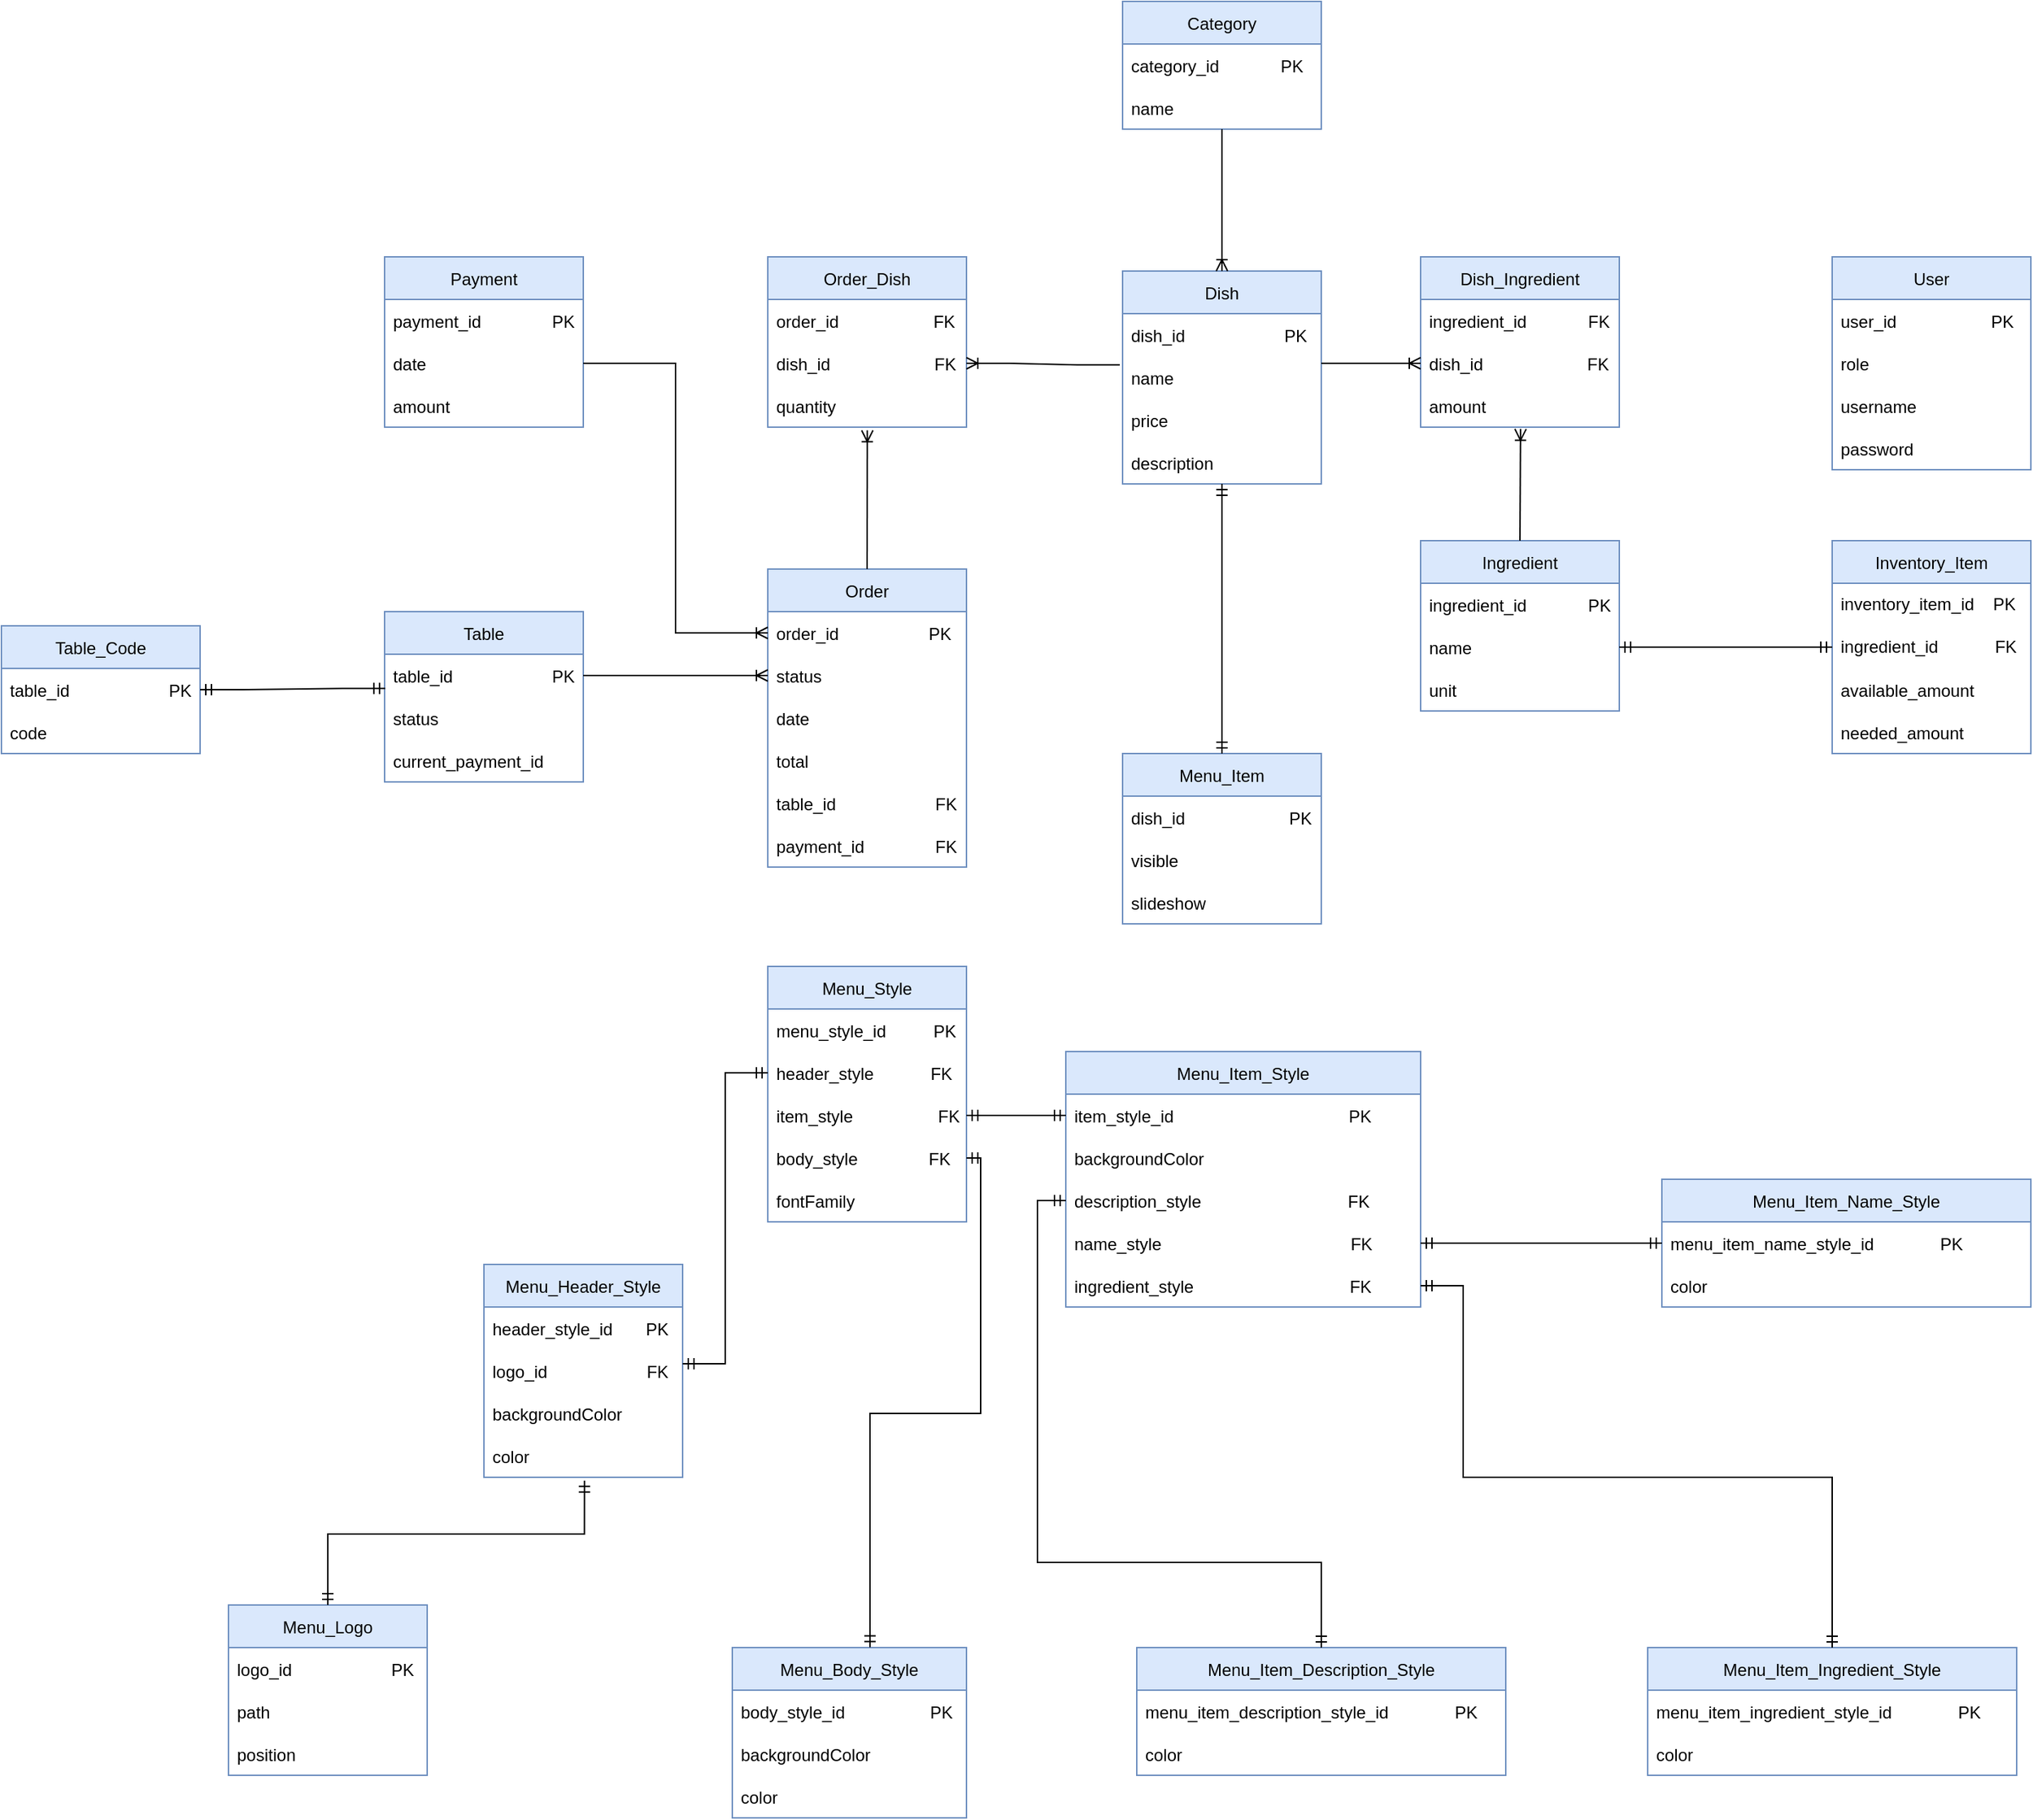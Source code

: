 <mxfile version="20.3.0" type="device"><diagram id="fFAcoKWZhfYRBB6zwo7u" name="Page-1"><mxGraphModel dx="1886" dy="1736" grid="1" gridSize="10" guides="1" tooltips="1" connect="1" arrows="1" fold="1" page="1" pageScale="1" pageWidth="850" pageHeight="1100" math="0" shadow="0"><root><mxCell id="0"/><mxCell id="1" parent="0"/><mxCell id="ayDr8Fo_2x_GsYP8VRLR-5" value="Order" style="swimlane;fontStyle=0;childLayout=stackLayout;horizontal=1;startSize=30;horizontalStack=0;resizeParent=1;resizeParentMax=0;resizeLast=0;collapsible=1;marginBottom=0;fillColor=#dae8fc;strokeColor=#6c8ebf;" parent="1" vertex="1"><mxGeometry x="210" y="390" width="140" height="210" as="geometry"/></mxCell><mxCell id="ayDr8Fo_2x_GsYP8VRLR-6" value="order_id                   PK" style="text;strokeColor=none;fillColor=none;align=left;verticalAlign=middle;spacingLeft=4;spacingRight=4;overflow=hidden;points=[[0,0.5],[1,0.5]];portConstraint=eastwest;rotatable=0;" parent="ayDr8Fo_2x_GsYP8VRLR-5" vertex="1"><mxGeometry y="30" width="140" height="30" as="geometry"/></mxCell><mxCell id="0deVmSGNvTFs6S3HDfEv-34" value="status" style="text;strokeColor=none;fillColor=none;align=left;verticalAlign=middle;spacingLeft=4;spacingRight=4;overflow=hidden;points=[[0,0.5],[1,0.5]];portConstraint=eastwest;rotatable=0;" parent="ayDr8Fo_2x_GsYP8VRLR-5" vertex="1"><mxGeometry y="60" width="140" height="30" as="geometry"/></mxCell><mxCell id="0deVmSGNvTFs6S3HDfEv-28" value="date                         " style="text;strokeColor=none;fillColor=none;align=left;verticalAlign=middle;spacingLeft=4;spacingRight=4;overflow=hidden;points=[[0,0.5],[1,0.5]];portConstraint=eastwest;rotatable=0;" parent="ayDr8Fo_2x_GsYP8VRLR-5" vertex="1"><mxGeometry y="90" width="140" height="30" as="geometry"/></mxCell><mxCell id="VwAFiygxSyaatfzVE2kr-1" value="total" style="text;strokeColor=none;fillColor=none;align=left;verticalAlign=middle;spacingLeft=4;spacingRight=4;overflow=hidden;points=[[0,0.5],[1,0.5]];portConstraint=eastwest;rotatable=0;" parent="ayDr8Fo_2x_GsYP8VRLR-5" vertex="1"><mxGeometry y="120" width="140" height="30" as="geometry"/></mxCell><mxCell id="Aoo2NyRGIt6vij25P-MJ-8" value="table_id                     FK" style="text;strokeColor=none;fillColor=none;align=left;verticalAlign=middle;spacingLeft=4;spacingRight=4;overflow=hidden;points=[[0,0.5],[1,0.5]];portConstraint=eastwest;rotatable=0;" parent="ayDr8Fo_2x_GsYP8VRLR-5" vertex="1"><mxGeometry y="150" width="140" height="30" as="geometry"/></mxCell><mxCell id="sH5Q3UIiPwTg7NQgrBWc-10" value="payment_id               FK" style="text;strokeColor=none;fillColor=none;align=left;verticalAlign=middle;spacingLeft=4;spacingRight=4;overflow=hidden;points=[[0,0.5],[1,0.5]];portConstraint=eastwest;rotatable=0;" parent="ayDr8Fo_2x_GsYP8VRLR-5" vertex="1"><mxGeometry y="180" width="140" height="30" as="geometry"/></mxCell><mxCell id="ayDr8Fo_2x_GsYP8VRLR-9" value="Dish" style="swimlane;fontStyle=0;childLayout=stackLayout;horizontal=1;startSize=30;horizontalStack=0;resizeParent=1;resizeParentMax=0;resizeLast=0;collapsible=1;marginBottom=0;fillColor=#dae8fc;strokeColor=#6c8ebf;" parent="1" vertex="1"><mxGeometry x="460" y="180" width="140" height="150" as="geometry"/></mxCell><mxCell id="ayDr8Fo_2x_GsYP8VRLR-10" value="dish_id                     PK" style="text;strokeColor=none;fillColor=none;align=left;verticalAlign=middle;spacingLeft=4;spacingRight=4;overflow=hidden;points=[[0,0.5],[1,0.5]];portConstraint=eastwest;rotatable=0;" parent="ayDr8Fo_2x_GsYP8VRLR-9" vertex="1"><mxGeometry y="30" width="140" height="30" as="geometry"/></mxCell><mxCell id="lu-ChU6XdPH12ejNDwI0-42" value="name" style="text;strokeColor=none;fillColor=none;align=left;verticalAlign=middle;spacingLeft=4;spacingRight=4;overflow=hidden;points=[[0,0.5],[1,0.5]];portConstraint=eastwest;rotatable=0;" parent="ayDr8Fo_2x_GsYP8VRLR-9" vertex="1"><mxGeometry y="60" width="140" height="30" as="geometry"/></mxCell><mxCell id="ayDr8Fo_2x_GsYP8VRLR-11" value="price" style="text;strokeColor=none;fillColor=none;align=left;verticalAlign=middle;spacingLeft=4;spacingRight=4;overflow=hidden;points=[[0,0.5],[1,0.5]];portConstraint=eastwest;rotatable=0;" parent="ayDr8Fo_2x_GsYP8VRLR-9" vertex="1"><mxGeometry y="90" width="140" height="30" as="geometry"/></mxCell><mxCell id="lu-ChU6XdPH12ejNDwI0-24" value="description" style="text;strokeColor=none;fillColor=none;align=left;verticalAlign=middle;spacingLeft=4;spacingRight=4;overflow=hidden;points=[[0,0.5],[1,0.5]];portConstraint=eastwest;rotatable=0;" parent="ayDr8Fo_2x_GsYP8VRLR-9" vertex="1"><mxGeometry y="120" width="140" height="30" as="geometry"/></mxCell><mxCell id="0deVmSGNvTFs6S3HDfEv-1" value="Ingredient" style="swimlane;fontStyle=0;childLayout=stackLayout;horizontal=1;startSize=30;horizontalStack=0;resizeParent=1;resizeParentMax=0;resizeLast=0;collapsible=1;marginBottom=0;fillColor=#dae8fc;strokeColor=#6c8ebf;" parent="1" vertex="1"><mxGeometry x="670" y="370" width="140" height="120" as="geometry"/></mxCell><mxCell id="0deVmSGNvTFs6S3HDfEv-2" value="ingredient_id             PK" style="text;strokeColor=none;fillColor=none;align=left;verticalAlign=middle;spacingLeft=4;spacingRight=4;overflow=hidden;points=[[0,0.5],[1,0.5]];portConstraint=eastwest;rotatable=0;" parent="0deVmSGNvTFs6S3HDfEv-1" vertex="1"><mxGeometry y="30" width="140" height="30" as="geometry"/></mxCell><mxCell id="lu-ChU6XdPH12ejNDwI0-5" value="name" style="text;strokeColor=none;fillColor=none;align=left;verticalAlign=middle;spacingLeft=4;spacingRight=4;overflow=hidden;points=[[0,0.5],[1,0.5]];portConstraint=eastwest;rotatable=0;" parent="0deVmSGNvTFs6S3HDfEv-1" vertex="1"><mxGeometry y="60" width="140" height="30" as="geometry"/></mxCell><mxCell id="lu-ChU6XdPH12ejNDwI0-47" value="unit" style="text;strokeColor=none;fillColor=none;align=left;verticalAlign=middle;spacingLeft=4;spacingRight=4;overflow=hidden;points=[[0,0.5],[1,0.5]];portConstraint=eastwest;rotatable=0;" parent="0deVmSGNvTFs6S3HDfEv-1" vertex="1"><mxGeometry y="90" width="140" height="30" as="geometry"/></mxCell><mxCell id="0deVmSGNvTFs6S3HDfEv-4" value="Dish_Ingredient" style="swimlane;fontStyle=0;childLayout=stackLayout;horizontal=1;startSize=30;horizontalStack=0;resizeParent=1;resizeParentMax=0;resizeLast=0;collapsible=1;marginBottom=0;fillColor=#dae8fc;strokeColor=#6c8ebf;" parent="1" vertex="1"><mxGeometry x="670" y="170" width="140" height="120" as="geometry"/></mxCell><mxCell id="0deVmSGNvTFs6S3HDfEv-5" value="ingredient_id             FK" style="text;strokeColor=none;fillColor=none;align=left;verticalAlign=middle;spacingLeft=4;spacingRight=4;overflow=hidden;points=[[0,0.5],[1,0.5]];portConstraint=eastwest;rotatable=0;" parent="0deVmSGNvTFs6S3HDfEv-4" vertex="1"><mxGeometry y="30" width="140" height="30" as="geometry"/></mxCell><mxCell id="0deVmSGNvTFs6S3HDfEv-6" value="dish_id                      FK" style="text;strokeColor=none;fillColor=none;align=left;verticalAlign=middle;spacingLeft=4;spacingRight=4;overflow=hidden;points=[[0,0.5],[1,0.5]];portConstraint=eastwest;rotatable=0;" parent="0deVmSGNvTFs6S3HDfEv-4" vertex="1"><mxGeometry y="60" width="140" height="30" as="geometry"/></mxCell><mxCell id="0deVmSGNvTFs6S3HDfEv-8" value="amount" style="text;strokeColor=none;fillColor=none;align=left;verticalAlign=middle;spacingLeft=4;spacingRight=4;overflow=hidden;points=[[0,0.5],[1,0.5]];portConstraint=eastwest;rotatable=0;" parent="0deVmSGNvTFs6S3HDfEv-4" vertex="1"><mxGeometry y="90" width="140" height="30" as="geometry"/></mxCell><mxCell id="0deVmSGNvTFs6S3HDfEv-10" value="" style="edgeStyle=entityRelationEdgeStyle;fontSize=12;html=1;endArrow=ERoneToMany;rounded=0;exitX=1;exitY=0.5;exitDx=0;exitDy=0;entryX=0;entryY=0.5;entryDx=0;entryDy=0;" parent="1" target="0deVmSGNvTFs6S3HDfEv-6" edge="1"><mxGeometry width="100" height="100" relative="1" as="geometry"><mxPoint x="600" y="245" as="sourcePoint"/><mxPoint x="600" y="300" as="targetPoint"/></mxGeometry></mxCell><mxCell id="0deVmSGNvTFs6S3HDfEv-13" value="Order_Dish" style="swimlane;fontStyle=0;childLayout=stackLayout;horizontal=1;startSize=30;horizontalStack=0;resizeParent=1;resizeParentMax=0;resizeLast=0;collapsible=1;marginBottom=0;fillColor=#dae8fc;strokeColor=#6c8ebf;" parent="1" vertex="1"><mxGeometry x="210" y="170" width="140" height="120" as="geometry"/></mxCell><mxCell id="0deVmSGNvTFs6S3HDfEv-14" value="order_id                    FK" style="text;strokeColor=none;fillColor=none;align=left;verticalAlign=middle;spacingLeft=4;spacingRight=4;overflow=hidden;points=[[0,0.5],[1,0.5]];portConstraint=eastwest;rotatable=0;" parent="0deVmSGNvTFs6S3HDfEv-13" vertex="1"><mxGeometry y="30" width="140" height="30" as="geometry"/></mxCell><mxCell id="0deVmSGNvTFs6S3HDfEv-15" value="dish_id                      FK" style="text;strokeColor=none;fillColor=none;align=left;verticalAlign=middle;spacingLeft=4;spacingRight=4;overflow=hidden;points=[[0,0.5],[1,0.5]];portConstraint=eastwest;rotatable=0;" parent="0deVmSGNvTFs6S3HDfEv-13" vertex="1"><mxGeometry y="60" width="140" height="30" as="geometry"/></mxCell><mxCell id="0deVmSGNvTFs6S3HDfEv-20" value="quantity" style="text;strokeColor=none;fillColor=none;align=left;verticalAlign=middle;spacingLeft=4;spacingRight=4;overflow=hidden;points=[[0,0.5],[1,0.5]];portConstraint=eastwest;rotatable=0;" parent="0deVmSGNvTFs6S3HDfEv-13" vertex="1"><mxGeometry y="90" width="140" height="30" as="geometry"/></mxCell><mxCell id="0deVmSGNvTFs6S3HDfEv-17" value="" style="fontSize=12;html=1;endArrow=ERoneToMany;rounded=0;exitX=0.5;exitY=0;exitDx=0;exitDy=0;entryX=0.501;entryY=1.075;entryDx=0;entryDy=0;entryPerimeter=0;" parent="1" source="ayDr8Fo_2x_GsYP8VRLR-5" target="0deVmSGNvTFs6S3HDfEv-20" edge="1"><mxGeometry width="100" height="100" relative="1" as="geometry"><mxPoint x="190" y="390" as="sourcePoint"/><mxPoint x="290" y="290" as="targetPoint"/></mxGeometry></mxCell><mxCell id="0deVmSGNvTFs6S3HDfEv-18" value="" style="edgeStyle=entityRelationEdgeStyle;fontSize=12;html=1;endArrow=ERoneToMany;rounded=0;entryX=1;entryY=0.5;entryDx=0;entryDy=0;exitX=-0.014;exitY=0.204;exitDx=0;exitDy=0;exitPerimeter=0;" parent="1" source="lu-ChU6XdPH12ejNDwI0-42" target="0deVmSGNvTFs6S3HDfEv-15" edge="1"><mxGeometry width="100" height="100" relative="1" as="geometry"><mxPoint x="410" y="240" as="sourcePoint"/><mxPoint x="500" y="310" as="targetPoint"/></mxGeometry></mxCell><mxCell id="0deVmSGNvTFs6S3HDfEv-32" value="" style="fontSize=12;html=1;endArrow=ERoneToMany;rounded=0;exitX=0.5;exitY=0;exitDx=0;exitDy=0;entryX=0.503;entryY=1.043;entryDx=0;entryDy=0;entryPerimeter=0;" parent="1" source="0deVmSGNvTFs6S3HDfEv-1" target="0deVmSGNvTFs6S3HDfEv-8" edge="1"><mxGeometry width="100" height="100" relative="1" as="geometry"><mxPoint x="739.41" y="387.75" as="sourcePoint"/><mxPoint x="740" y="300" as="targetPoint"/></mxGeometry></mxCell><mxCell id="Aoo2NyRGIt6vij25P-MJ-1" value="Table" style="swimlane;fontStyle=0;childLayout=stackLayout;horizontal=1;startSize=30;horizontalStack=0;resizeParent=1;resizeParentMax=0;resizeLast=0;collapsible=1;marginBottom=0;fillColor=#dae8fc;strokeColor=#6c8ebf;" parent="1" vertex="1"><mxGeometry x="-60" y="420" width="140" height="120" as="geometry"/></mxCell><mxCell id="Aoo2NyRGIt6vij25P-MJ-2" value="table_id                     PK" style="text;strokeColor=none;fillColor=none;align=left;verticalAlign=middle;spacingLeft=4;spacingRight=4;overflow=hidden;points=[[0,0.5],[1,0.5]];portConstraint=eastwest;rotatable=0;" parent="Aoo2NyRGIt6vij25P-MJ-1" vertex="1"><mxGeometry y="30" width="140" height="30" as="geometry"/></mxCell><mxCell id="Aoo2NyRGIt6vij25P-MJ-4" value="status" style="text;strokeColor=none;fillColor=none;align=left;verticalAlign=middle;spacingLeft=4;spacingRight=4;overflow=hidden;points=[[0,0.5],[1,0.5]];portConstraint=eastwest;rotatable=0;" parent="Aoo2NyRGIt6vij25P-MJ-1" vertex="1"><mxGeometry y="60" width="140" height="30" as="geometry"/></mxCell><mxCell id="vDoPlb97MPXWd2WyBaAo-1" value="current_payment_id              " style="text;strokeColor=none;fillColor=none;align=left;verticalAlign=middle;spacingLeft=4;spacingRight=4;overflow=hidden;points=[[0,0.5],[1,0.5]];portConstraint=eastwest;rotatable=0;" parent="Aoo2NyRGIt6vij25P-MJ-1" vertex="1"><mxGeometry y="90" width="140" height="30" as="geometry"/></mxCell><mxCell id="Aoo2NyRGIt6vij25P-MJ-6" value="" style="edgeStyle=entityRelationEdgeStyle;fontSize=12;html=1;endArrow=ERoneToMany;rounded=0;exitX=1;exitY=0.5;exitDx=0;exitDy=0;entryX=0;entryY=0.5;entryDx=0;entryDy=0;" parent="1" source="Aoo2NyRGIt6vij25P-MJ-2" edge="1"><mxGeometry width="100" height="100" relative="1" as="geometry"><mxPoint x="-30" y="560" as="sourcePoint"/><mxPoint x="210" y="465" as="targetPoint"/></mxGeometry></mxCell><mxCell id="lu-ChU6XdPH12ejNDwI0-6" value="Payment" style="swimlane;fontStyle=0;childLayout=stackLayout;horizontal=1;startSize=30;horizontalStack=0;resizeParent=1;resizeParentMax=0;resizeLast=0;collapsible=1;marginBottom=0;fillColor=#dae8fc;strokeColor=#6c8ebf;" parent="1" vertex="1"><mxGeometry x="-60" y="170" width="140" height="120" as="geometry"/></mxCell><mxCell id="lu-ChU6XdPH12ejNDwI0-7" value="payment_id               PK" style="text;strokeColor=none;fillColor=none;align=left;verticalAlign=middle;spacingLeft=4;spacingRight=4;overflow=hidden;points=[[0,0.5],[1,0.5]];portConstraint=eastwest;rotatable=0;" parent="lu-ChU6XdPH12ejNDwI0-6" vertex="1"><mxGeometry y="30" width="140" height="30" as="geometry"/></mxCell><mxCell id="lu-ChU6XdPH12ejNDwI0-9" value="date" style="text;strokeColor=none;fillColor=none;align=left;verticalAlign=middle;spacingLeft=4;spacingRight=4;overflow=hidden;points=[[0,0.5],[1,0.5]];portConstraint=eastwest;rotatable=0;" parent="lu-ChU6XdPH12ejNDwI0-6" vertex="1"><mxGeometry y="60" width="140" height="30" as="geometry"/></mxCell><mxCell id="lu-ChU6XdPH12ejNDwI0-12" value="amount" style="text;strokeColor=none;fillColor=none;align=left;verticalAlign=middle;spacingLeft=4;spacingRight=4;overflow=hidden;points=[[0,0.5],[1,0.5]];portConstraint=eastwest;rotatable=0;" parent="lu-ChU6XdPH12ejNDwI0-6" vertex="1"><mxGeometry y="90" width="140" height="30" as="geometry"/></mxCell><mxCell id="lu-ChU6XdPH12ejNDwI0-13" value="Menu_Item" style="swimlane;fontStyle=0;childLayout=stackLayout;horizontal=1;startSize=30;horizontalStack=0;resizeParent=1;resizeParentMax=0;resizeLast=0;collapsible=1;marginBottom=0;fillColor=#dae8fc;strokeColor=#6c8ebf;" parent="1" vertex="1"><mxGeometry x="460" y="520" width="140" height="120" as="geometry"/></mxCell><mxCell id="lu-ChU6XdPH12ejNDwI0-26" value="dish_id                      PK" style="text;strokeColor=none;fillColor=none;align=left;verticalAlign=middle;spacingLeft=4;spacingRight=4;overflow=hidden;points=[[0,0.5],[1,0.5]];portConstraint=eastwest;rotatable=0;" parent="lu-ChU6XdPH12ejNDwI0-13" vertex="1"><mxGeometry y="30" width="140" height="30" as="geometry"/></mxCell><mxCell id="lu-ChU6XdPH12ejNDwI0-16" value="visible" style="text;strokeColor=none;fillColor=none;align=left;verticalAlign=middle;spacingLeft=4;spacingRight=4;overflow=hidden;points=[[0,0.5],[1,0.5]];portConstraint=eastwest;rotatable=0;" parent="lu-ChU6XdPH12ejNDwI0-13" vertex="1"><mxGeometry y="60" width="140" height="30" as="geometry"/></mxCell><mxCell id="lu-ChU6XdPH12ejNDwI0-17" value="slideshow" style="text;strokeColor=none;fillColor=none;align=left;verticalAlign=middle;spacingLeft=4;spacingRight=4;overflow=hidden;points=[[0,0.5],[1,0.5]];portConstraint=eastwest;rotatable=0;" parent="lu-ChU6XdPH12ejNDwI0-13" vertex="1"><mxGeometry y="90" width="140" height="30" as="geometry"/></mxCell><mxCell id="lu-ChU6XdPH12ejNDwI0-19" value="Menu_Style" style="swimlane;fontStyle=0;childLayout=stackLayout;horizontal=1;startSize=30;horizontalStack=0;resizeParent=1;resizeParentMax=0;resizeLast=0;collapsible=1;marginBottom=0;fillColor=#dae8fc;strokeColor=#6c8ebf;" parent="1" vertex="1"><mxGeometry x="210" y="670" width="140" height="180" as="geometry"/></mxCell><mxCell id="lu-ChU6XdPH12ejNDwI0-20" value="menu_style_id          PK" style="text;strokeColor=none;fillColor=none;align=left;verticalAlign=middle;spacingLeft=4;spacingRight=4;overflow=hidden;points=[[0,0.5],[1,0.5]];portConstraint=eastwest;rotatable=0;" parent="lu-ChU6XdPH12ejNDwI0-19" vertex="1"><mxGeometry y="30" width="140" height="30" as="geometry"/></mxCell><mxCell id="lu-ChU6XdPH12ejNDwI0-21" value="header_style            FK" style="text;strokeColor=none;fillColor=none;align=left;verticalAlign=middle;spacingLeft=4;spacingRight=4;overflow=hidden;points=[[0,0.5],[1,0.5]];portConstraint=eastwest;rotatable=0;" parent="lu-ChU6XdPH12ejNDwI0-19" vertex="1"><mxGeometry y="60" width="140" height="30" as="geometry"/></mxCell><mxCell id="lu-ChU6XdPH12ejNDwI0-56" value="item_style                  FK" style="text;strokeColor=none;fillColor=none;align=left;verticalAlign=middle;spacingLeft=4;spacingRight=4;overflow=hidden;points=[[0,0.5],[1,0.5]];portConstraint=eastwest;rotatable=0;" parent="lu-ChU6XdPH12ejNDwI0-19" vertex="1"><mxGeometry y="90" width="140" height="30" as="geometry"/></mxCell><mxCell id="lu-ChU6XdPH12ejNDwI0-89" value="body_style               FK" style="text;strokeColor=none;fillColor=none;align=left;verticalAlign=middle;spacingLeft=4;spacingRight=4;overflow=hidden;points=[[0,0.5],[1,0.5]];portConstraint=eastwest;rotatable=0;" parent="lu-ChU6XdPH12ejNDwI0-19" vertex="1"><mxGeometry y="120" width="140" height="30" as="geometry"/></mxCell><mxCell id="sH5Q3UIiPwTg7NQgrBWc-2" value="fontFamily" style="text;strokeColor=none;fillColor=none;align=left;verticalAlign=middle;spacingLeft=4;spacingRight=4;overflow=hidden;points=[[0,0.5],[1,0.5]];portConstraint=eastwest;rotatable=0;" parent="lu-ChU6XdPH12ejNDwI0-19" vertex="1"><mxGeometry y="150" width="140" height="30" as="geometry"/></mxCell><mxCell id="lu-ChU6XdPH12ejNDwI0-27" value="" style="fontSize=12;html=1;endArrow=ERmandOne;startArrow=ERmandOne;rounded=0;exitX=0.5;exitY=0;exitDx=0;exitDy=0;elbow=vertical;" parent="1" source="lu-ChU6XdPH12ejNDwI0-13" edge="1"><mxGeometry width="100" height="100" relative="1" as="geometry"><mxPoint x="670" y="650" as="sourcePoint"/><mxPoint x="530" y="330" as="targetPoint"/></mxGeometry></mxCell><mxCell id="lu-ChU6XdPH12ejNDwI0-43" value="Inventory_Item" style="swimlane;fontStyle=0;childLayout=stackLayout;horizontal=1;startSize=30;horizontalStack=0;resizeParent=1;resizeParentMax=0;resizeLast=0;collapsible=1;marginBottom=0;fillColor=#dae8fc;strokeColor=#6c8ebf;" parent="1" vertex="1"><mxGeometry x="960" y="370" width="140" height="150" as="geometry"/></mxCell><mxCell id="lu-ChU6XdPH12ejNDwI0-44" value="inventory_item_id    PK" style="text;strokeColor=none;fillColor=none;align=left;verticalAlign=middle;spacingLeft=4;spacingRight=4;overflow=hidden;points=[[0,0.5],[1,0.5]];portConstraint=eastwest;rotatable=0;whiteSpace=wrap;" parent="lu-ChU6XdPH12ejNDwI0-43" vertex="1"><mxGeometry y="30" width="140" height="30" as="geometry"/></mxCell><mxCell id="lu-ChU6XdPH12ejNDwI0-48" value="ingredient_id            FK" style="text;strokeColor=none;fillColor=none;align=left;verticalAlign=middle;spacingLeft=4;spacingRight=4;overflow=hidden;points=[[0,0.5],[1,0.5]];portConstraint=eastwest;rotatable=0;whiteSpace=wrap;" parent="lu-ChU6XdPH12ejNDwI0-43" vertex="1"><mxGeometry y="60" width="140" height="30" as="geometry"/></mxCell><mxCell id="lu-ChU6XdPH12ejNDwI0-39" value="available_amount" style="text;strokeColor=none;fillColor=none;align=left;verticalAlign=middle;spacingLeft=4;spacingRight=4;overflow=hidden;points=[[0,0.5],[1,0.5]];portConstraint=eastwest;rotatable=0;" parent="lu-ChU6XdPH12ejNDwI0-43" vertex="1"><mxGeometry y="90" width="140" height="30" as="geometry"/></mxCell><mxCell id="lu-ChU6XdPH12ejNDwI0-45" value="needed_amount" style="text;strokeColor=none;fillColor=none;align=left;verticalAlign=middle;spacingLeft=4;spacingRight=4;overflow=hidden;points=[[0,0.5],[1,0.5]];portConstraint=eastwest;rotatable=0;" parent="lu-ChU6XdPH12ejNDwI0-43" vertex="1"><mxGeometry y="120" width="140" height="30" as="geometry"/></mxCell><mxCell id="lu-ChU6XdPH12ejNDwI0-49" value="" style="edgeStyle=elbowEdgeStyle;fontSize=12;html=1;endArrow=ERmandOne;startArrow=ERmandOne;rounded=0;exitX=1;exitY=0.5;exitDx=0;exitDy=0;entryX=0;entryY=0.5;entryDx=0;entryDy=0;" parent="1" source="lu-ChU6XdPH12ejNDwI0-5" target="lu-ChU6XdPH12ejNDwI0-48" edge="1"><mxGeometry width="100" height="100" relative="1" as="geometry"><mxPoint x="780" y="650" as="sourcePoint"/><mxPoint x="940" y="627" as="targetPoint"/></mxGeometry></mxCell><mxCell id="lu-ChU6XdPH12ejNDwI0-50" value="Menu_Header_Style" style="swimlane;fontStyle=0;childLayout=stackLayout;horizontal=1;startSize=30;horizontalStack=0;resizeParent=1;resizeParentMax=0;resizeLast=0;collapsible=1;marginBottom=0;fillColor=#dae8fc;strokeColor=#6c8ebf;" parent="1" vertex="1"><mxGeometry x="10" y="880" width="140" height="150" as="geometry"/></mxCell><mxCell id="lu-ChU6XdPH12ejNDwI0-51" value="header_style_id       PK" style="text;strokeColor=none;fillColor=none;align=left;verticalAlign=middle;spacingLeft=4;spacingRight=4;overflow=hidden;points=[[0,0.5],[1,0.5]];portConstraint=eastwest;rotatable=0;" parent="lu-ChU6XdPH12ejNDwI0-50" vertex="1"><mxGeometry y="30" width="140" height="30" as="geometry"/></mxCell><mxCell id="lu-ChU6XdPH12ejNDwI0-52" value="logo_id                     FK" style="text;strokeColor=none;fillColor=none;align=left;verticalAlign=middle;spacingLeft=4;spacingRight=4;overflow=hidden;points=[[0,0.5],[1,0.5]];portConstraint=eastwest;rotatable=0;" parent="lu-ChU6XdPH12ejNDwI0-50" vertex="1"><mxGeometry y="60" width="140" height="30" as="geometry"/></mxCell><mxCell id="lu-ChU6XdPH12ejNDwI0-65" value="backgroundColor" style="text;strokeColor=none;fillColor=none;align=left;verticalAlign=middle;spacingLeft=4;spacingRight=4;overflow=hidden;points=[[0,0.5],[1,0.5]];portConstraint=eastwest;rotatable=0;" parent="lu-ChU6XdPH12ejNDwI0-50" vertex="1"><mxGeometry y="90" width="140" height="30" as="geometry"/></mxCell><mxCell id="lu-ChU6XdPH12ejNDwI0-53" value="color" style="text;strokeColor=none;fillColor=none;align=left;verticalAlign=middle;spacingLeft=4;spacingRight=4;overflow=hidden;points=[[0,0.5],[1,0.5]];portConstraint=eastwest;rotatable=0;" parent="lu-ChU6XdPH12ejNDwI0-50" vertex="1"><mxGeometry y="120" width="140" height="30" as="geometry"/></mxCell><mxCell id="lu-ChU6XdPH12ejNDwI0-59" value="" style="edgeStyle=entityRelationEdgeStyle;fontSize=12;html=1;endArrow=ERmandOne;startArrow=ERmandOne;rounded=0;entryX=0;entryY=0.5;entryDx=0;entryDy=0;" parent="1" target="lu-ChU6XdPH12ejNDwI0-21" edge="1"><mxGeometry width="100" height="100" relative="1" as="geometry"><mxPoint x="150" y="950" as="sourcePoint"/><mxPoint x="240" y="850" as="targetPoint"/></mxGeometry></mxCell><mxCell id="lu-ChU6XdPH12ejNDwI0-60" value="Menu_Item_Style" style="swimlane;fontStyle=0;childLayout=stackLayout;horizontal=1;startSize=30;horizontalStack=0;resizeParent=1;resizeParentMax=0;resizeLast=0;collapsible=1;marginBottom=0;fillColor=#dae8fc;strokeColor=#6c8ebf;" parent="1" vertex="1"><mxGeometry x="420" y="730" width="250" height="180" as="geometry"/></mxCell><mxCell id="lu-ChU6XdPH12ejNDwI0-61" value="item_style_id                                     PK" style="text;strokeColor=none;fillColor=none;align=left;verticalAlign=middle;spacingLeft=4;spacingRight=4;overflow=hidden;points=[[0,0.5],[1,0.5]];portConstraint=eastwest;rotatable=0;" parent="lu-ChU6XdPH12ejNDwI0-60" vertex="1"><mxGeometry y="30" width="250" height="30" as="geometry"/></mxCell><mxCell id="lu-ChU6XdPH12ejNDwI0-63" value="backgroundColor" style="text;strokeColor=none;fillColor=none;align=left;verticalAlign=middle;spacingLeft=4;spacingRight=4;overflow=hidden;points=[[0,0.5],[1,0.5]];portConstraint=eastwest;rotatable=0;" parent="lu-ChU6XdPH12ejNDwI0-60" vertex="1"><mxGeometry y="60" width="250" height="30" as="geometry"/></mxCell><mxCell id="lu-ChU6XdPH12ejNDwI0-91" value="description_style                               FK" style="text;strokeColor=none;fillColor=none;align=left;verticalAlign=middle;spacingLeft=4;spacingRight=4;overflow=hidden;points=[[0,0.5],[1,0.5]];portConstraint=eastwest;rotatable=0;" parent="lu-ChU6XdPH12ejNDwI0-60" vertex="1"><mxGeometry y="90" width="250" height="30" as="geometry"/></mxCell><mxCell id="lu-ChU6XdPH12ejNDwI0-92" value="name_style                                        FK" style="text;strokeColor=none;fillColor=none;align=left;verticalAlign=middle;spacingLeft=4;spacingRight=4;overflow=hidden;points=[[0,0.5],[1,0.5]];portConstraint=eastwest;rotatable=0;" parent="lu-ChU6XdPH12ejNDwI0-60" vertex="1"><mxGeometry y="120" width="250" height="30" as="geometry"/></mxCell><mxCell id="lu-ChU6XdPH12ejNDwI0-93" value="ingredient_style                                 FK" style="text;strokeColor=none;fillColor=none;align=left;verticalAlign=middle;spacingLeft=4;spacingRight=4;overflow=hidden;points=[[0,0.5],[1,0.5]];portConstraint=eastwest;rotatable=0;" parent="lu-ChU6XdPH12ejNDwI0-60" vertex="1"><mxGeometry y="150" width="250" height="30" as="geometry"/></mxCell><mxCell id="lu-ChU6XdPH12ejNDwI0-64" value="" style="edgeStyle=entityRelationEdgeStyle;fontSize=12;html=1;endArrow=ERmandOne;startArrow=ERmandOne;rounded=0;entryX=0;entryY=0.5;entryDx=0;entryDy=0;exitX=1;exitY=0.5;exitDx=0;exitDy=0;" parent="1" source="lu-ChU6XdPH12ejNDwI0-56" edge="1" target="lu-ChU6XdPH12ejNDwI0-61"><mxGeometry width="100" height="100" relative="1" as="geometry"><mxPoint x="310" y="970" as="sourcePoint"/><mxPoint x="410" y="955" as="targetPoint"/></mxGeometry></mxCell><mxCell id="lu-ChU6XdPH12ejNDwI0-67" value="Menu_Logo" style="swimlane;fontStyle=0;childLayout=stackLayout;horizontal=1;startSize=30;horizontalStack=0;resizeParent=1;resizeParentMax=0;resizeLast=0;collapsible=1;marginBottom=0;fillColor=#dae8fc;strokeColor=#6c8ebf;" parent="1" vertex="1"><mxGeometry x="-170" y="1120" width="140" height="120" as="geometry"/></mxCell><mxCell id="lu-ChU6XdPH12ejNDwI0-68" value="logo_id                     PK" style="text;strokeColor=none;fillColor=none;align=left;verticalAlign=middle;spacingLeft=4;spacingRight=4;overflow=hidden;points=[[0,0.5],[1,0.5]];portConstraint=eastwest;rotatable=0;" parent="lu-ChU6XdPH12ejNDwI0-67" vertex="1"><mxGeometry y="30" width="140" height="30" as="geometry"/></mxCell><mxCell id="lu-ChU6XdPH12ejNDwI0-69" value="path" style="text;strokeColor=none;fillColor=none;align=left;verticalAlign=middle;spacingLeft=4;spacingRight=4;overflow=hidden;points=[[0,0.5],[1,0.5]];portConstraint=eastwest;rotatable=0;" parent="lu-ChU6XdPH12ejNDwI0-67" vertex="1"><mxGeometry y="60" width="140" height="30" as="geometry"/></mxCell><mxCell id="lu-ChU6XdPH12ejNDwI0-70" value="position" style="text;strokeColor=none;fillColor=none;align=left;verticalAlign=middle;spacingLeft=4;spacingRight=4;overflow=hidden;points=[[0,0.5],[1,0.5]];portConstraint=eastwest;rotatable=0;" parent="lu-ChU6XdPH12ejNDwI0-67" vertex="1"><mxGeometry y="90" width="140" height="30" as="geometry"/></mxCell><mxCell id="lu-ChU6XdPH12ejNDwI0-74" value="" style="fontSize=12;html=1;endArrow=ERmandOne;startArrow=ERmandOne;rounded=0;entryX=0.506;entryY=1.078;entryDx=0;entryDy=0;entryPerimeter=0;exitX=0.5;exitY=0;exitDx=0;exitDy=0;edgeStyle=orthogonalEdgeStyle;" parent="1" source="lu-ChU6XdPH12ejNDwI0-67" target="lu-ChU6XdPH12ejNDwI0-53" edge="1"><mxGeometry width="100" height="100" relative="1" as="geometry"><mxPoint x="210" y="1110" as="sourcePoint"/><mxPoint x="310" y="1010" as="targetPoint"/><Array as="points"><mxPoint x="-100" y="1070"/><mxPoint x="81" y="1070"/></Array></mxGeometry></mxCell><mxCell id="lu-ChU6XdPH12ejNDwI0-84" value="Menu_Body_Style" style="swimlane;fontStyle=0;childLayout=stackLayout;horizontal=1;startSize=30;horizontalStack=0;resizeParent=1;resizeParentMax=0;resizeLast=0;collapsible=1;marginBottom=0;fillColor=#dae8fc;strokeColor=#6c8ebf;" parent="1" vertex="1"><mxGeometry x="185" y="1150" width="165" height="120" as="geometry"/></mxCell><mxCell id="lu-ChU6XdPH12ejNDwI0-85" value="body_style_id                  PK" style="text;strokeColor=none;fillColor=none;align=left;verticalAlign=middle;spacingLeft=4;spacingRight=4;overflow=hidden;points=[[0,0.5],[1,0.5]];portConstraint=eastwest;rotatable=0;" parent="lu-ChU6XdPH12ejNDwI0-84" vertex="1"><mxGeometry y="30" width="165" height="30" as="geometry"/></mxCell><mxCell id="lu-ChU6XdPH12ejNDwI0-86" value="backgroundColor" style="text;strokeColor=none;fillColor=none;align=left;verticalAlign=middle;spacingLeft=4;spacingRight=4;overflow=hidden;points=[[0,0.5],[1,0.5]];portConstraint=eastwest;rotatable=0;" parent="lu-ChU6XdPH12ejNDwI0-84" vertex="1"><mxGeometry y="60" width="165" height="30" as="geometry"/></mxCell><mxCell id="lu-ChU6XdPH12ejNDwI0-90" value="color" style="text;strokeColor=none;fillColor=none;align=left;verticalAlign=middle;spacingLeft=4;spacingRight=4;overflow=hidden;points=[[0,0.5],[1,0.5]];portConstraint=eastwest;rotatable=0;" parent="lu-ChU6XdPH12ejNDwI0-84" vertex="1"><mxGeometry y="90" width="165" height="30" as="geometry"/></mxCell><mxCell id="lu-ChU6XdPH12ejNDwI0-88" value="" style="fontSize=12;html=1;endArrow=ERmandOne;startArrow=ERmandOne;rounded=0;exitX=0.588;exitY=-0.002;exitDx=0;exitDy=0;exitPerimeter=0;entryX=1;entryY=0.5;entryDx=0;entryDy=0;edgeStyle=orthogonalEdgeStyle;" parent="1" source="lu-ChU6XdPH12ejNDwI0-84" edge="1" target="lu-ChU6XdPH12ejNDwI0-89"><mxGeometry width="100" height="100" relative="1" as="geometry"><mxPoint x="560" y="1230" as="sourcePoint"/><mxPoint x="280" y="850" as="targetPoint"/></mxGeometry></mxCell><mxCell id="9LngA58wSsnenIp8Etje-1" value="User" style="swimlane;fontStyle=0;childLayout=stackLayout;horizontal=1;startSize=30;horizontalStack=0;resizeParent=1;resizeParentMax=0;resizeLast=0;collapsible=1;marginBottom=0;fillColor=#dae8fc;strokeColor=#6c8ebf;" parent="1" vertex="1"><mxGeometry x="960" y="170" width="140" height="150" as="geometry"/></mxCell><mxCell id="9LngA58wSsnenIp8Etje-2" value="user_id                    PK" style="text;strokeColor=none;fillColor=none;align=left;verticalAlign=middle;spacingLeft=4;spacingRight=4;overflow=hidden;points=[[0,0.5],[1,0.5]];portConstraint=eastwest;rotatable=0;" parent="9LngA58wSsnenIp8Etje-1" vertex="1"><mxGeometry y="30" width="140" height="30" as="geometry"/></mxCell><mxCell id="9LngA58wSsnenIp8Etje-3" value="role" style="text;strokeColor=none;fillColor=none;align=left;verticalAlign=middle;spacingLeft=4;spacingRight=4;overflow=hidden;points=[[0,0.5],[1,0.5]];portConstraint=eastwest;rotatable=0;" parent="9LngA58wSsnenIp8Etje-1" vertex="1"><mxGeometry y="60" width="140" height="30" as="geometry"/></mxCell><mxCell id="9LngA58wSsnenIp8Etje-4" value="username" style="text;strokeColor=none;fillColor=none;align=left;verticalAlign=middle;spacingLeft=4;spacingRight=4;overflow=hidden;points=[[0,0.5],[1,0.5]];portConstraint=eastwest;rotatable=0;" parent="9LngA58wSsnenIp8Etje-1" vertex="1"><mxGeometry y="90" width="140" height="30" as="geometry"/></mxCell><mxCell id="9LngA58wSsnenIp8Etje-5" value="password" style="text;strokeColor=none;fillColor=none;align=left;verticalAlign=middle;spacingLeft=4;spacingRight=4;overflow=hidden;points=[[0,0.5],[1,0.5]];portConstraint=eastwest;rotatable=0;" parent="9LngA58wSsnenIp8Etje-1" vertex="1"><mxGeometry y="120" width="140" height="30" as="geometry"/></mxCell><mxCell id="FSfMrM409q0EemtYB8pq-5" value="" style="edgeStyle=elbowEdgeStyle;fontSize=12;html=1;endArrow=ERoneToMany;rounded=0;exitX=1;exitY=0.5;exitDx=0;exitDy=0;entryX=0;entryY=0.5;entryDx=0;entryDy=0;" parent="1" source="lu-ChU6XdPH12ejNDwI0-9" target="ayDr8Fo_2x_GsYP8VRLR-6" edge="1"><mxGeometry width="100" height="100" relative="1" as="geometry"><mxPoint x="100" y="470" as="sourcePoint"/><mxPoint x="200" y="370" as="targetPoint"/></mxGeometry></mxCell><mxCell id="sH5Q3UIiPwTg7NQgrBWc-3" value="Category" style="swimlane;fontStyle=0;childLayout=stackLayout;horizontal=1;startSize=30;horizontalStack=0;resizeParent=1;resizeParentMax=0;resizeLast=0;collapsible=1;marginBottom=0;fillColor=#dae8fc;strokeColor=#6c8ebf;" parent="1" vertex="1"><mxGeometry x="460" y="-10" width="140" height="90" as="geometry"/></mxCell><mxCell id="sH5Q3UIiPwTg7NQgrBWc-4" value="category_id             PK" style="text;strokeColor=none;fillColor=none;align=left;verticalAlign=middle;spacingLeft=4;spacingRight=4;overflow=hidden;points=[[0,0.5],[1,0.5]];portConstraint=eastwest;rotatable=0;" parent="sH5Q3UIiPwTg7NQgrBWc-3" vertex="1"><mxGeometry y="30" width="140" height="30" as="geometry"/></mxCell><mxCell id="sH5Q3UIiPwTg7NQgrBWc-5" value="name" style="text;strokeColor=none;fillColor=none;align=left;verticalAlign=middle;spacingLeft=4;spacingRight=4;overflow=hidden;points=[[0,0.5],[1,0.5]];portConstraint=eastwest;rotatable=0;" parent="sH5Q3UIiPwTg7NQgrBWc-3" vertex="1"><mxGeometry y="60" width="140" height="30" as="geometry"/></mxCell><mxCell id="sH5Q3UIiPwTg7NQgrBWc-8" value="" style="fontSize=12;html=1;endArrow=ERoneToMany;rounded=0;entryX=0.5;entryY=0;entryDx=0;entryDy=0;" parent="1" target="ayDr8Fo_2x_GsYP8VRLR-9" edge="1"><mxGeometry width="100" height="100" relative="1" as="geometry"><mxPoint x="530" y="80" as="sourcePoint"/><mxPoint x="700" y="100" as="targetPoint"/></mxGeometry></mxCell><mxCell id="gvf6bbv-geaOIWjzQTXk-1" value="Table_Code" style="swimlane;fontStyle=0;childLayout=stackLayout;horizontal=1;startSize=30;horizontalStack=0;resizeParent=1;resizeParentMax=0;resizeLast=0;collapsible=1;marginBottom=0;fillColor=#dae8fc;strokeColor=#6c8ebf;" parent="1" vertex="1"><mxGeometry x="-330" y="430" width="140" height="90" as="geometry"/></mxCell><mxCell id="gvf6bbv-geaOIWjzQTXk-2" value="table_id                     PK" style="text;strokeColor=none;fillColor=none;align=left;verticalAlign=middle;spacingLeft=4;spacingRight=4;overflow=hidden;points=[[0,0.5],[1,0.5]];portConstraint=eastwest;rotatable=0;" parent="gvf6bbv-geaOIWjzQTXk-1" vertex="1"><mxGeometry y="30" width="140" height="30" as="geometry"/></mxCell><mxCell id="gvf6bbv-geaOIWjzQTXk-3" value="code" style="text;strokeColor=none;fillColor=none;align=left;verticalAlign=middle;spacingLeft=4;spacingRight=4;overflow=hidden;points=[[0,0.5],[1,0.5]];portConstraint=eastwest;rotatable=0;" parent="gvf6bbv-geaOIWjzQTXk-1" vertex="1"><mxGeometry y="60" width="140" height="30" as="geometry"/></mxCell><mxCell id="gvf6bbv-geaOIWjzQTXk-4" value="" style="edgeStyle=entityRelationEdgeStyle;fontSize=12;html=1;endArrow=ERmandOne;startArrow=ERmandOne;rounded=0;exitX=1;exitY=0.5;exitDx=0;exitDy=0;entryX=0.003;entryY=0.804;entryDx=0;entryDy=0;entryPerimeter=0;" parent="1" source="gvf6bbv-geaOIWjzQTXk-2" target="Aoo2NyRGIt6vij25P-MJ-2" edge="1"><mxGeometry width="100" height="100" relative="1" as="geometry"><mxPoint x="-70" y="670" as="sourcePoint"/><mxPoint x="30" y="570" as="targetPoint"/></mxGeometry></mxCell><mxCell id="-Ah60qj6SnjjJL2OLMhO-1" value="Menu_Item_Description_Style" style="swimlane;fontStyle=0;childLayout=stackLayout;horizontal=1;startSize=30;horizontalStack=0;resizeParent=1;resizeParentMax=0;resizeLast=0;collapsible=1;marginBottom=0;fillColor=#dae8fc;strokeColor=#6c8ebf;" vertex="1" parent="1"><mxGeometry x="470" y="1150" width="260" height="90" as="geometry"/></mxCell><mxCell id="-Ah60qj6SnjjJL2OLMhO-2" value="menu_item_description_style_id              PK" style="text;strokeColor=none;fillColor=none;align=left;verticalAlign=middle;spacingLeft=4;spacingRight=4;overflow=hidden;points=[[0,0.5],[1,0.5]];portConstraint=eastwest;rotatable=0;" vertex="1" parent="-Ah60qj6SnjjJL2OLMhO-1"><mxGeometry y="30" width="260" height="30" as="geometry"/></mxCell><mxCell id="-Ah60qj6SnjjJL2OLMhO-5" value="color" style="text;strokeColor=none;fillColor=none;align=left;verticalAlign=middle;spacingLeft=4;spacingRight=4;overflow=hidden;points=[[0,0.5],[1,0.5]];portConstraint=eastwest;rotatable=0;" vertex="1" parent="-Ah60qj6SnjjJL2OLMhO-1"><mxGeometry y="60" width="260" height="30" as="geometry"/></mxCell><mxCell id="-Ah60qj6SnjjJL2OLMhO-8" value="" style="fontSize=12;html=1;endArrow=ERmandOne;startArrow=ERmandOne;rounded=0;exitX=0.5;exitY=0;exitDx=0;exitDy=0;entryX=0;entryY=0.5;entryDx=0;entryDy=0;edgeStyle=orthogonalEdgeStyle;" edge="1" parent="1" source="-Ah60qj6SnjjJL2OLMhO-1" target="lu-ChU6XdPH12ejNDwI0-91"><mxGeometry width="100" height="100" relative="1" as="geometry"><mxPoint x="292.02" y="1159.76" as="sourcePoint"/><mxPoint x="290" y="860" as="targetPoint"/><Array as="points"><mxPoint x="600" y="1090"/><mxPoint x="400" y="1090"/><mxPoint x="400" y="835"/></Array></mxGeometry></mxCell><mxCell id="-Ah60qj6SnjjJL2OLMhO-9" value="Menu_Item_Name_Style" style="swimlane;fontStyle=0;childLayout=stackLayout;horizontal=1;startSize=30;horizontalStack=0;resizeParent=1;resizeParentMax=0;resizeLast=0;collapsible=1;marginBottom=0;fillColor=#dae8fc;strokeColor=#6c8ebf;" vertex="1" parent="1"><mxGeometry x="840" y="820" width="260" height="90" as="geometry"/></mxCell><mxCell id="-Ah60qj6SnjjJL2OLMhO-10" value="menu_item_name_style_id              PK" style="text;strokeColor=none;fillColor=none;align=left;verticalAlign=middle;spacingLeft=4;spacingRight=4;overflow=hidden;points=[[0,0.5],[1,0.5]];portConstraint=eastwest;rotatable=0;" vertex="1" parent="-Ah60qj6SnjjJL2OLMhO-9"><mxGeometry y="30" width="260" height="30" as="geometry"/></mxCell><mxCell id="-Ah60qj6SnjjJL2OLMhO-11" value="color" style="text;strokeColor=none;fillColor=none;align=left;verticalAlign=middle;spacingLeft=4;spacingRight=4;overflow=hidden;points=[[0,0.5],[1,0.5]];portConstraint=eastwest;rotatable=0;" vertex="1" parent="-Ah60qj6SnjjJL2OLMhO-9"><mxGeometry y="60" width="260" height="30" as="geometry"/></mxCell><mxCell id="-Ah60qj6SnjjJL2OLMhO-13" value="Menu_Item_Ingredient_Style" style="swimlane;fontStyle=0;childLayout=stackLayout;horizontal=1;startSize=30;horizontalStack=0;resizeParent=1;resizeParentMax=0;resizeLast=0;collapsible=1;marginBottom=0;fillColor=#dae8fc;strokeColor=#6c8ebf;" vertex="1" parent="1"><mxGeometry x="830" y="1150" width="260" height="90" as="geometry"/></mxCell><mxCell id="-Ah60qj6SnjjJL2OLMhO-14" value="menu_item_ingredient_style_id              PK" style="text;strokeColor=none;fillColor=none;align=left;verticalAlign=middle;spacingLeft=4;spacingRight=4;overflow=hidden;points=[[0,0.5],[1,0.5]];portConstraint=eastwest;rotatable=0;" vertex="1" parent="-Ah60qj6SnjjJL2OLMhO-13"><mxGeometry y="30" width="260" height="30" as="geometry"/></mxCell><mxCell id="-Ah60qj6SnjjJL2OLMhO-15" value="color" style="text;strokeColor=none;fillColor=none;align=left;verticalAlign=middle;spacingLeft=4;spacingRight=4;overflow=hidden;points=[[0,0.5],[1,0.5]];portConstraint=eastwest;rotatable=0;" vertex="1" parent="-Ah60qj6SnjjJL2OLMhO-13"><mxGeometry y="60" width="260" height="30" as="geometry"/></mxCell><mxCell id="-Ah60qj6SnjjJL2OLMhO-16" value="" style="fontSize=12;html=1;endArrow=ERmandOne;startArrow=ERmandOne;rounded=0;exitX=0.5;exitY=0;exitDx=0;exitDy=0;entryX=1;entryY=0.5;entryDx=0;entryDy=0;edgeStyle=orthogonalEdgeStyle;" edge="1" parent="1" source="-Ah60qj6SnjjJL2OLMhO-13" target="lu-ChU6XdPH12ejNDwI0-93"><mxGeometry width="100" height="100" relative="1" as="geometry"><mxPoint x="610" y="1160" as="sourcePoint"/><mxPoint x="710" y="1040" as="targetPoint"/><Array as="points"><mxPoint x="960" y="1030"/><mxPoint x="700" y="1030"/><mxPoint x="700" y="895"/></Array></mxGeometry></mxCell><mxCell id="-Ah60qj6SnjjJL2OLMhO-17" value="" style="fontSize=12;html=1;endArrow=ERmandOne;startArrow=ERmandOne;rounded=0;exitX=0;exitY=0.5;exitDx=0;exitDy=0;entryX=1;entryY=0.5;entryDx=0;entryDy=0;edgeStyle=orthogonalEdgeStyle;" edge="1" parent="1" source="-Ah60qj6SnjjJL2OLMhO-10" target="lu-ChU6XdPH12ejNDwI0-92"><mxGeometry width="100" height="100" relative="1" as="geometry"><mxPoint x="292.02" y="1159.76" as="sourcePoint"/><mxPoint x="290" y="860" as="targetPoint"/></mxGeometry></mxCell></root></mxGraphModel></diagram></mxfile>